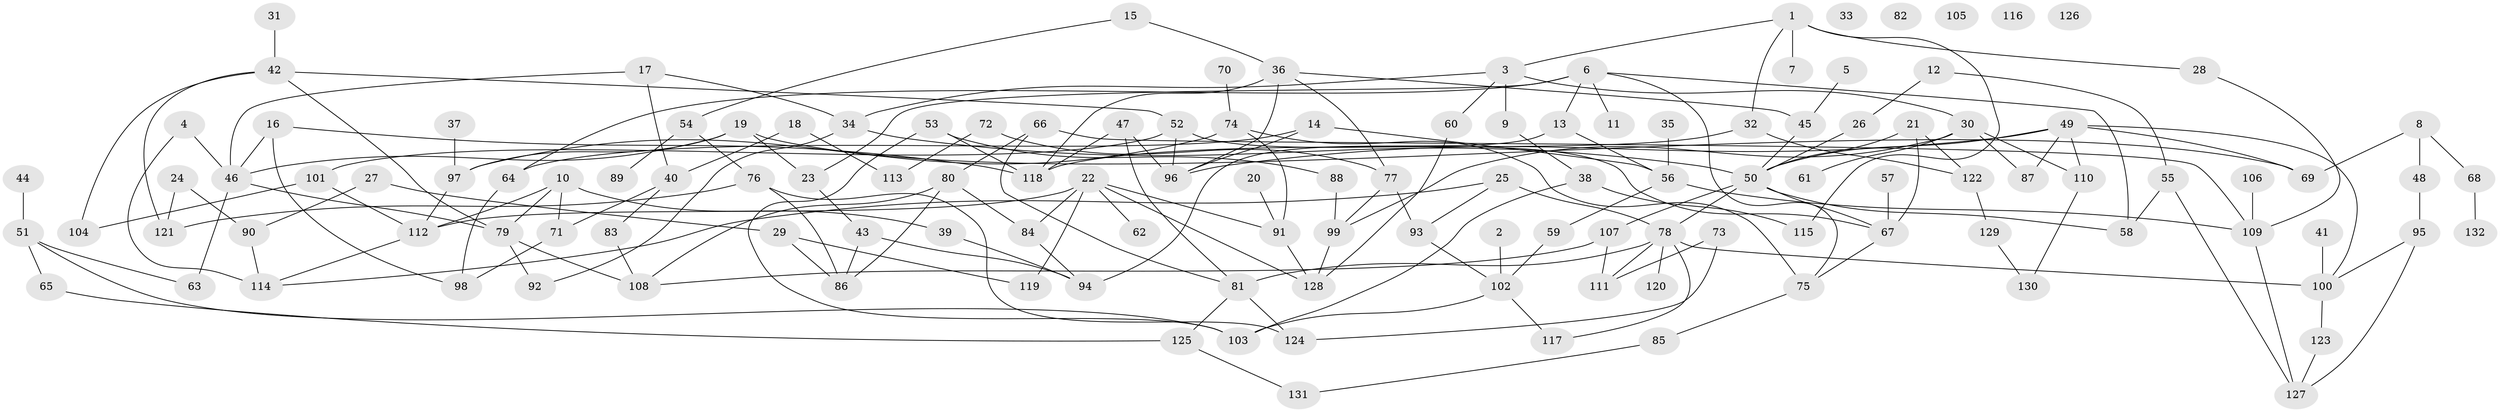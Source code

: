 // Generated by graph-tools (version 1.1) at 2025/12/03/09/25 04:12:57]
// undirected, 132 vertices, 193 edges
graph export_dot {
graph [start="1"]
  node [color=gray90,style=filled];
  1;
  2;
  3;
  4;
  5;
  6;
  7;
  8;
  9;
  10;
  11;
  12;
  13;
  14;
  15;
  16;
  17;
  18;
  19;
  20;
  21;
  22;
  23;
  24;
  25;
  26;
  27;
  28;
  29;
  30;
  31;
  32;
  33;
  34;
  35;
  36;
  37;
  38;
  39;
  40;
  41;
  42;
  43;
  44;
  45;
  46;
  47;
  48;
  49;
  50;
  51;
  52;
  53;
  54;
  55;
  56;
  57;
  58;
  59;
  60;
  61;
  62;
  63;
  64;
  65;
  66;
  67;
  68;
  69;
  70;
  71;
  72;
  73;
  74;
  75;
  76;
  77;
  78;
  79;
  80;
  81;
  82;
  83;
  84;
  85;
  86;
  87;
  88;
  89;
  90;
  91;
  92;
  93;
  94;
  95;
  96;
  97;
  98;
  99;
  100;
  101;
  102;
  103;
  104;
  105;
  106;
  107;
  108;
  109;
  110;
  111;
  112;
  113;
  114;
  115;
  116;
  117;
  118;
  119;
  120;
  121;
  122;
  123;
  124;
  125;
  126;
  127;
  128;
  129;
  130;
  131;
  132;
  1 -- 3;
  1 -- 7;
  1 -- 28;
  1 -- 32;
  1 -- 115;
  2 -- 102;
  3 -- 9;
  3 -- 30;
  3 -- 34;
  3 -- 60;
  4 -- 46;
  4 -- 114;
  5 -- 45;
  6 -- 11;
  6 -- 13;
  6 -- 23;
  6 -- 58;
  6 -- 64;
  6 -- 75;
  8 -- 48;
  8 -- 68;
  8 -- 69;
  9 -- 38;
  10 -- 39;
  10 -- 71;
  10 -- 79;
  10 -- 112;
  12 -- 26;
  12 -- 55;
  13 -- 56;
  13 -- 94;
  14 -- 56;
  14 -- 64;
  14 -- 96;
  15 -- 36;
  15 -- 54;
  16 -- 46;
  16 -- 98;
  16 -- 118;
  17 -- 34;
  17 -- 40;
  17 -- 46;
  18 -- 40;
  18 -- 113;
  19 -- 23;
  19 -- 46;
  19 -- 69;
  19 -- 97;
  20 -- 91;
  21 -- 50;
  21 -- 67;
  21 -- 122;
  22 -- 62;
  22 -- 84;
  22 -- 91;
  22 -- 112;
  22 -- 119;
  22 -- 128;
  23 -- 43;
  24 -- 90;
  24 -- 121;
  25 -- 78;
  25 -- 93;
  25 -- 114;
  26 -- 50;
  27 -- 29;
  27 -- 90;
  28 -- 109;
  29 -- 86;
  29 -- 119;
  30 -- 61;
  30 -- 87;
  30 -- 99;
  30 -- 110;
  31 -- 42;
  32 -- 118;
  32 -- 122;
  34 -- 50;
  34 -- 92;
  35 -- 56;
  36 -- 45;
  36 -- 77;
  36 -- 96;
  36 -- 118;
  37 -- 97;
  38 -- 103;
  38 -- 115;
  39 -- 94;
  40 -- 71;
  40 -- 83;
  41 -- 100;
  42 -- 52;
  42 -- 79;
  42 -- 104;
  42 -- 121;
  43 -- 86;
  43 -- 94;
  44 -- 51;
  45 -- 50;
  46 -- 63;
  46 -- 79;
  47 -- 81;
  47 -- 96;
  47 -- 118;
  48 -- 95;
  49 -- 50;
  49 -- 69;
  49 -- 87;
  49 -- 96;
  49 -- 100;
  49 -- 110;
  50 -- 58;
  50 -- 67;
  50 -- 78;
  50 -- 107;
  51 -- 63;
  51 -- 65;
  51 -- 103;
  52 -- 67;
  52 -- 96;
  52 -- 101;
  53 -- 88;
  53 -- 103;
  53 -- 118;
  54 -- 76;
  54 -- 89;
  55 -- 58;
  55 -- 127;
  56 -- 59;
  56 -- 109;
  57 -- 67;
  59 -- 102;
  60 -- 128;
  64 -- 98;
  65 -- 125;
  66 -- 80;
  66 -- 81;
  66 -- 109;
  67 -- 75;
  68 -- 132;
  70 -- 74;
  71 -- 98;
  72 -- 77;
  72 -- 113;
  73 -- 111;
  73 -- 124;
  74 -- 75;
  74 -- 91;
  74 -- 97;
  75 -- 85;
  76 -- 86;
  76 -- 121;
  76 -- 124;
  77 -- 93;
  77 -- 99;
  78 -- 81;
  78 -- 100;
  78 -- 111;
  78 -- 117;
  78 -- 120;
  79 -- 92;
  79 -- 108;
  80 -- 84;
  80 -- 86;
  80 -- 108;
  81 -- 124;
  81 -- 125;
  83 -- 108;
  84 -- 94;
  85 -- 131;
  88 -- 99;
  90 -- 114;
  91 -- 128;
  93 -- 102;
  95 -- 100;
  95 -- 127;
  97 -- 112;
  99 -- 128;
  100 -- 123;
  101 -- 104;
  101 -- 112;
  102 -- 103;
  102 -- 117;
  106 -- 109;
  107 -- 108;
  107 -- 111;
  109 -- 127;
  110 -- 130;
  112 -- 114;
  122 -- 129;
  123 -- 127;
  125 -- 131;
  129 -- 130;
}
